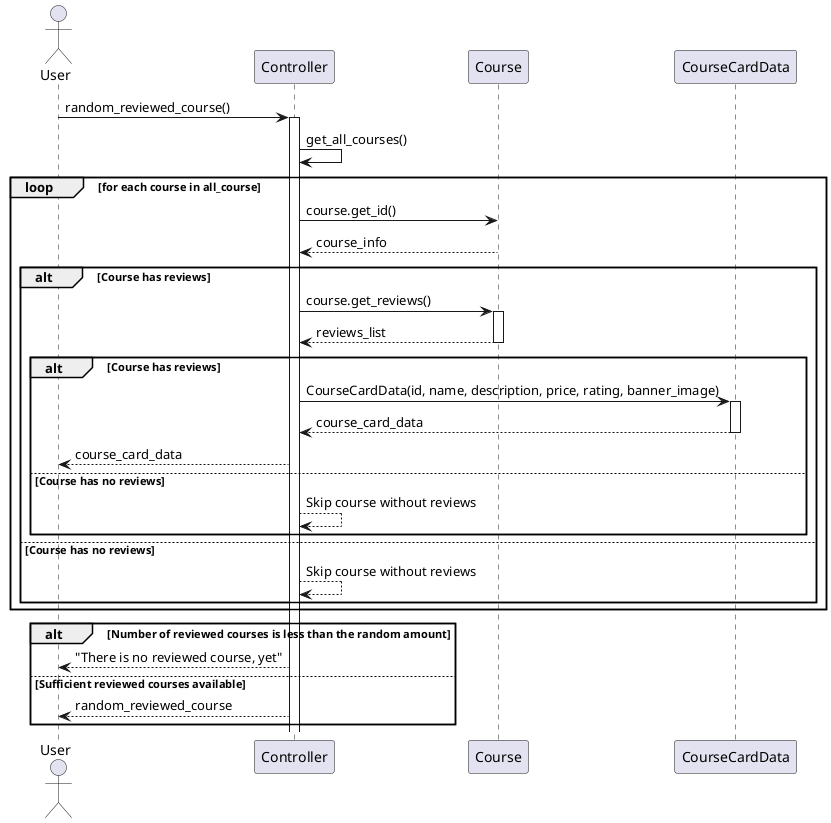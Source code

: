 @startuml

actor User
participant Controller
participant Course


User -> Controller: random_reviewed_course()
activate Controller

Controller -> Controller: get_all_courses()

loop for each course in all_course
    Controller -> Course: course.get_id()
    Course --> Controller: course_info
    deactivate Course

    alt Course has reviews
        Controller -> Course: course.get_reviews()
        activate Course
        Course --> Controller: reviews_list
        deactivate Course

        alt Course has reviews
            Controller -> CourseCardData: CourseCardData(id, name, description, price, rating, banner_image)
            activate CourseCardData
            CourseCardData --> Controller: course_card_data
            deactivate CourseCardData

            Controller --> User: course_card_data
        else Course has no reviews
            Controller --> Controller: Skip course without reviews
        end
    else Course has no reviews
        Controller --> Controller: Skip course without reviews
    end
end

alt Number of reviewed courses is less than the random amount
    Controller --> User: "There is no reviewed course, yet"
else Sufficient reviewed courses available
    Controller --> User: random_reviewed_course
end

@enduml
